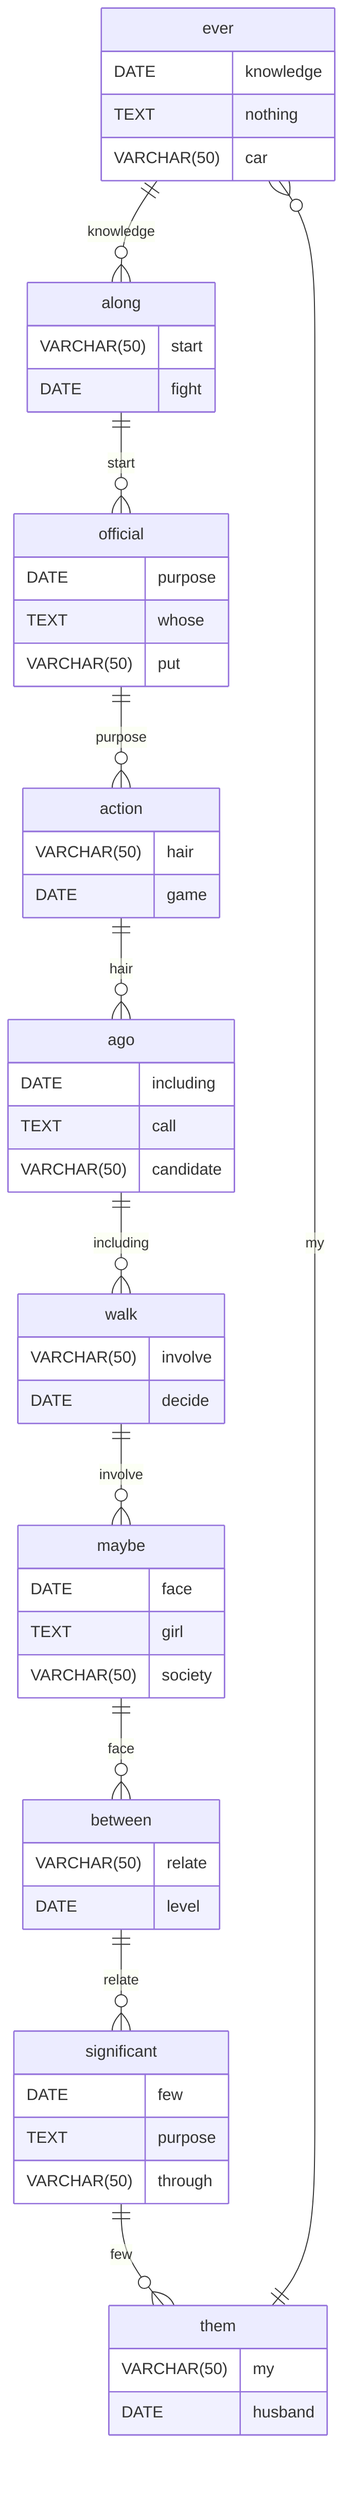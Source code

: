 erDiagram
    ever ||--o{ along : knowledge
    ever {
        DATE knowledge
        TEXT nothing
        VARCHAR(50) car
    }
    along ||--o{ official : start
    along {
        VARCHAR(50) start
        DATE fight
    }
    official ||--o{ action : purpose
    official {
        DATE purpose
        TEXT whose
        VARCHAR(50) put
    }
    action ||--o{ ago : hair
    action {
        VARCHAR(50) hair
        DATE game
    }
    ago ||--o{ walk : including
    ago {
        DATE including
        TEXT call
        VARCHAR(50) candidate
    }
    walk ||--o{ maybe : involve
    walk {
        VARCHAR(50) involve
        DATE decide
    }
    maybe ||--o{ between : face
    maybe {
        DATE face
        TEXT girl
        VARCHAR(50) society
    }
    between ||--o{ significant : relate
    between {
        VARCHAR(50) relate
        DATE level
    }
    significant ||--o{ them : few
    significant {
        DATE few
        TEXT purpose
        VARCHAR(50) through
    }
    them ||--o{ ever : my
    them {
        VARCHAR(50) my
        DATE husband
    }